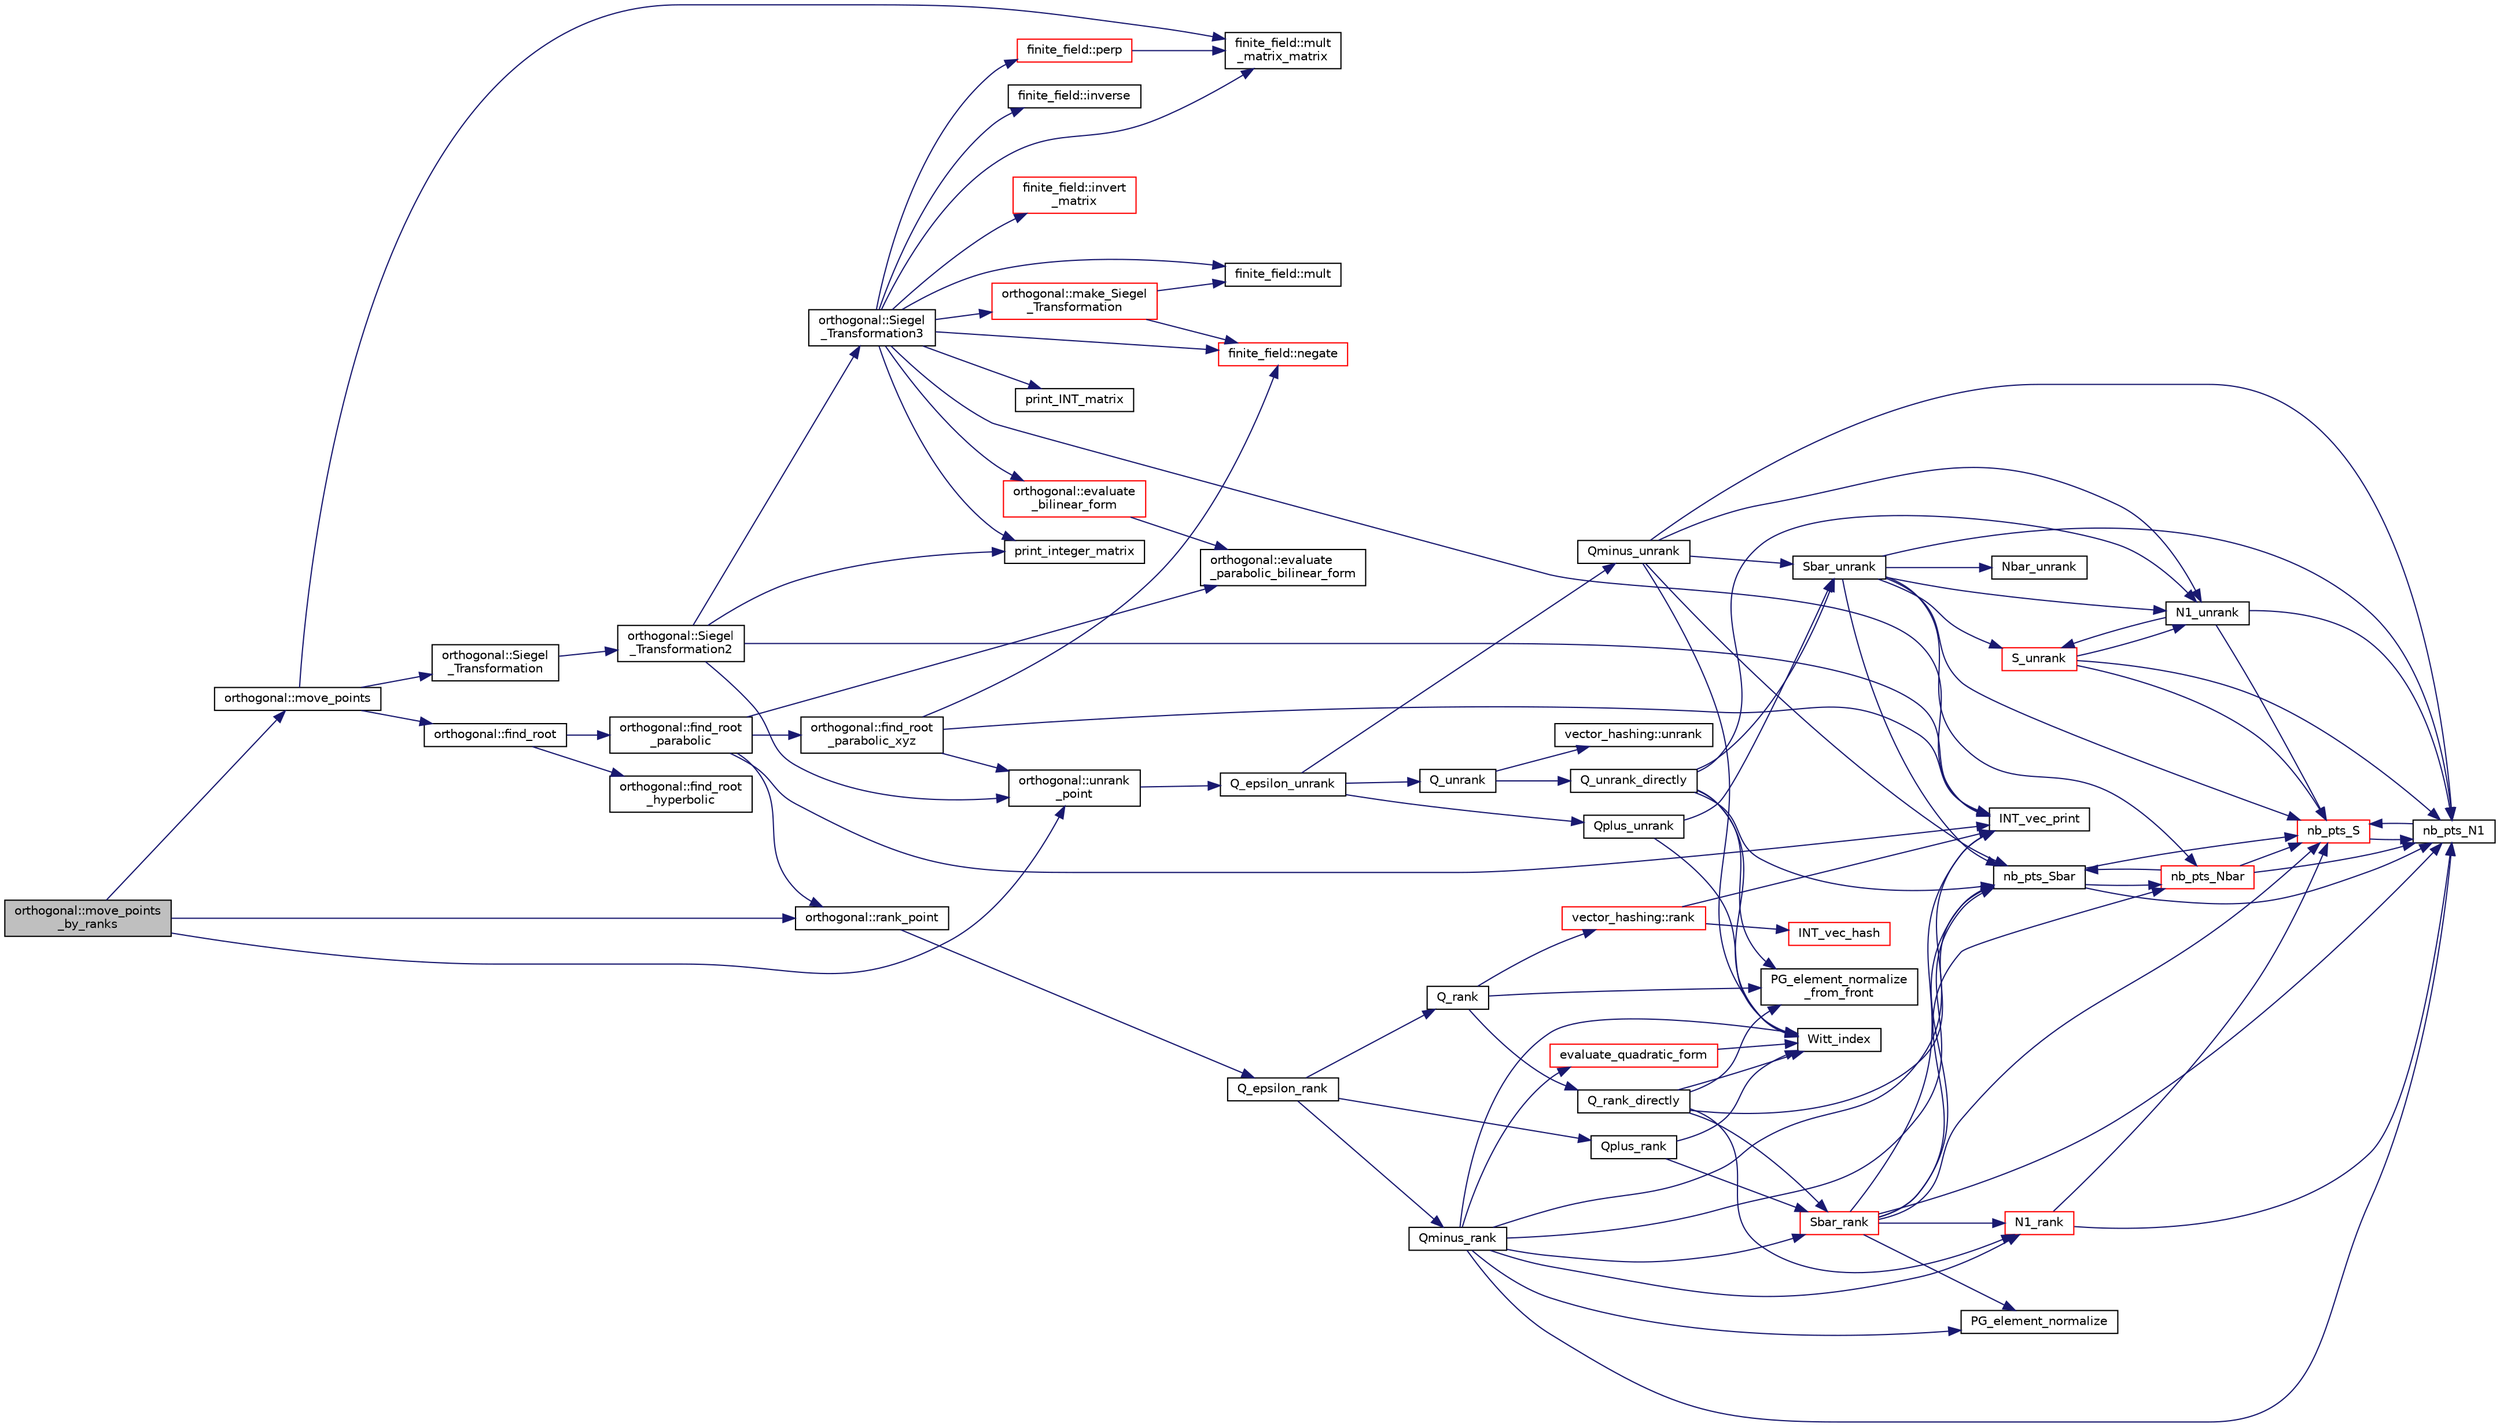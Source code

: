 digraph "orthogonal::move_points_by_ranks"
{
  edge [fontname="Helvetica",fontsize="10",labelfontname="Helvetica",labelfontsize="10"];
  node [fontname="Helvetica",fontsize="10",shape=record];
  rankdir="LR";
  Node12336 [label="orthogonal::move_points\l_by_ranks",height=0.2,width=0.4,color="black", fillcolor="grey75", style="filled", fontcolor="black"];
  Node12336 -> Node12337 [color="midnightblue",fontsize="10",style="solid",fontname="Helvetica"];
  Node12337 [label="orthogonal::unrank\l_point",height=0.2,width=0.4,color="black", fillcolor="white", style="filled",URL="$d7/daa/classorthogonal.html#ab655117100f7c66c19817b84ac5ac0a0"];
  Node12337 -> Node12338 [color="midnightblue",fontsize="10",style="solid",fontname="Helvetica"];
  Node12338 [label="Q_epsilon_unrank",height=0.2,width=0.4,color="black", fillcolor="white", style="filled",URL="$d4/d67/geometry_8h.html#af162c4d30d4a6528299e37551c353e7b"];
  Node12338 -> Node12339 [color="midnightblue",fontsize="10",style="solid",fontname="Helvetica"];
  Node12339 [label="Q_unrank",height=0.2,width=0.4,color="black", fillcolor="white", style="filled",URL="$db/da0/lib_2foundations_2geometry_2orthogonal__points_8_c.html#a6d02923d5b54ef796934e753e6f5b65b"];
  Node12339 -> Node12340 [color="midnightblue",fontsize="10",style="solid",fontname="Helvetica"];
  Node12340 [label="vector_hashing::unrank",height=0.2,width=0.4,color="black", fillcolor="white", style="filled",URL="$d8/daa/classvector__hashing.html#abbebd3a96a6d27a34b9b49af99e2ed3d"];
  Node12339 -> Node12341 [color="midnightblue",fontsize="10",style="solid",fontname="Helvetica"];
  Node12341 [label="Q_unrank_directly",height=0.2,width=0.4,color="black", fillcolor="white", style="filled",URL="$db/da0/lib_2foundations_2geometry_2orthogonal__points_8_c.html#a105e7e72249e78fcf0785c69099d90ce"];
  Node12341 -> Node12342 [color="midnightblue",fontsize="10",style="solid",fontname="Helvetica"];
  Node12342 [label="Witt_index",height=0.2,width=0.4,color="black", fillcolor="white", style="filled",URL="$db/da0/lib_2foundations_2geometry_2orthogonal__points_8_c.html#ab3483ecb9859a6758f82b5327da50534"];
  Node12341 -> Node12343 [color="midnightblue",fontsize="10",style="solid",fontname="Helvetica"];
  Node12343 [label="nb_pts_Sbar",height=0.2,width=0.4,color="black", fillcolor="white", style="filled",URL="$db/da0/lib_2foundations_2geometry_2orthogonal__points_8_c.html#a986dda26505c9934c771578b084f67cc"];
  Node12343 -> Node12344 [color="midnightblue",fontsize="10",style="solid",fontname="Helvetica"];
  Node12344 [label="nb_pts_S",height=0.2,width=0.4,color="red", fillcolor="white", style="filled",URL="$db/da0/lib_2foundations_2geometry_2orthogonal__points_8_c.html#a9bc3dec6e722644d182738102c3e04f3"];
  Node12344 -> Node12346 [color="midnightblue",fontsize="10",style="solid",fontname="Helvetica"];
  Node12346 [label="nb_pts_N1",height=0.2,width=0.4,color="black", fillcolor="white", style="filled",URL="$db/da0/lib_2foundations_2geometry_2orthogonal__points_8_c.html#ae0f2e1c76523db67b4ec9629ccc35bc6"];
  Node12346 -> Node12344 [color="midnightblue",fontsize="10",style="solid",fontname="Helvetica"];
  Node12343 -> Node12347 [color="midnightblue",fontsize="10",style="solid",fontname="Helvetica"];
  Node12347 [label="nb_pts_Nbar",height=0.2,width=0.4,color="red", fillcolor="white", style="filled",URL="$db/da0/lib_2foundations_2geometry_2orthogonal__points_8_c.html#a51b4684a176c6841fd3cd6c34c684c2c"];
  Node12347 -> Node12343 [color="midnightblue",fontsize="10",style="solid",fontname="Helvetica"];
  Node12347 -> Node12344 [color="midnightblue",fontsize="10",style="solid",fontname="Helvetica"];
  Node12347 -> Node12346 [color="midnightblue",fontsize="10",style="solid",fontname="Helvetica"];
  Node12343 -> Node12346 [color="midnightblue",fontsize="10",style="solid",fontname="Helvetica"];
  Node12341 -> Node12348 [color="midnightblue",fontsize="10",style="solid",fontname="Helvetica"];
  Node12348 [label="Sbar_unrank",height=0.2,width=0.4,color="black", fillcolor="white", style="filled",URL="$db/da0/lib_2foundations_2geometry_2orthogonal__points_8_c.html#a65d9b9ccfff12dd92f4f4e8360701c98"];
  Node12348 -> Node12343 [color="midnightblue",fontsize="10",style="solid",fontname="Helvetica"];
  Node12348 -> Node12344 [color="midnightblue",fontsize="10",style="solid",fontname="Helvetica"];
  Node12348 -> Node12349 [color="midnightblue",fontsize="10",style="solid",fontname="Helvetica"];
  Node12349 [label="S_unrank",height=0.2,width=0.4,color="red", fillcolor="white", style="filled",URL="$db/da0/lib_2foundations_2geometry_2orthogonal__points_8_c.html#a18964a35af25f1b4a85f4eaeb1543d92"];
  Node12349 -> Node12344 [color="midnightblue",fontsize="10",style="solid",fontname="Helvetica"];
  Node12349 -> Node12346 [color="midnightblue",fontsize="10",style="solid",fontname="Helvetica"];
  Node12349 -> Node12351 [color="midnightblue",fontsize="10",style="solid",fontname="Helvetica"];
  Node12351 [label="N1_unrank",height=0.2,width=0.4,color="black", fillcolor="white", style="filled",URL="$db/da0/lib_2foundations_2geometry_2orthogonal__points_8_c.html#aa9427e27f7f207c1baff3a34cc5d78cf"];
  Node12351 -> Node12344 [color="midnightblue",fontsize="10",style="solid",fontname="Helvetica"];
  Node12351 -> Node12346 [color="midnightblue",fontsize="10",style="solid",fontname="Helvetica"];
  Node12351 -> Node12349 [color="midnightblue",fontsize="10",style="solid",fontname="Helvetica"];
  Node12348 -> Node12347 [color="midnightblue",fontsize="10",style="solid",fontname="Helvetica"];
  Node12348 -> Node12346 [color="midnightblue",fontsize="10",style="solid",fontname="Helvetica"];
  Node12348 -> Node12355 [color="midnightblue",fontsize="10",style="solid",fontname="Helvetica"];
  Node12355 [label="Nbar_unrank",height=0.2,width=0.4,color="black", fillcolor="white", style="filled",URL="$db/da0/lib_2foundations_2geometry_2orthogonal__points_8_c.html#ad641d8fb061c898a2c18266e263fb278"];
  Node12348 -> Node12351 [color="midnightblue",fontsize="10",style="solid",fontname="Helvetica"];
  Node12341 -> Node12356 [color="midnightblue",fontsize="10",style="solid",fontname="Helvetica"];
  Node12356 [label="PG_element_normalize\l_from_front",height=0.2,width=0.4,color="black", fillcolor="white", style="filled",URL="$d4/d67/geometry_8h.html#af675caf5f9975573455c8d93cb56bf95"];
  Node12341 -> Node12351 [color="midnightblue",fontsize="10",style="solid",fontname="Helvetica"];
  Node12338 -> Node12357 [color="midnightblue",fontsize="10",style="solid",fontname="Helvetica"];
  Node12357 [label="Qplus_unrank",height=0.2,width=0.4,color="black", fillcolor="white", style="filled",URL="$db/da0/lib_2foundations_2geometry_2orthogonal__points_8_c.html#ad50512edd586919700e033744b4a03c8"];
  Node12357 -> Node12342 [color="midnightblue",fontsize="10",style="solid",fontname="Helvetica"];
  Node12357 -> Node12348 [color="midnightblue",fontsize="10",style="solid",fontname="Helvetica"];
  Node12338 -> Node12358 [color="midnightblue",fontsize="10",style="solid",fontname="Helvetica"];
  Node12358 [label="Qminus_unrank",height=0.2,width=0.4,color="black", fillcolor="white", style="filled",URL="$db/da0/lib_2foundations_2geometry_2orthogonal__points_8_c.html#ac2dd18f435ab479095b836a483c12c7d"];
  Node12358 -> Node12342 [color="midnightblue",fontsize="10",style="solid",fontname="Helvetica"];
  Node12358 -> Node12343 [color="midnightblue",fontsize="10",style="solid",fontname="Helvetica"];
  Node12358 -> Node12348 [color="midnightblue",fontsize="10",style="solid",fontname="Helvetica"];
  Node12358 -> Node12346 [color="midnightblue",fontsize="10",style="solid",fontname="Helvetica"];
  Node12358 -> Node12351 [color="midnightblue",fontsize="10",style="solid",fontname="Helvetica"];
  Node12336 -> Node12359 [color="midnightblue",fontsize="10",style="solid",fontname="Helvetica"];
  Node12359 [label="orthogonal::move_points",height=0.2,width=0.4,color="black", fillcolor="white", style="filled",URL="$d7/daa/classorthogonal.html#a24bfc815e987e19df641315b98ff8822"];
  Node12359 -> Node12360 [color="midnightblue",fontsize="10",style="solid",fontname="Helvetica"];
  Node12360 [label="orthogonal::find_root",height=0.2,width=0.4,color="black", fillcolor="white", style="filled",URL="$d7/daa/classorthogonal.html#a7cad6e763a1f49ab5e372a26f5cdf247"];
  Node12360 -> Node12361 [color="midnightblue",fontsize="10",style="solid",fontname="Helvetica"];
  Node12361 [label="orthogonal::find_root\l_hyperbolic",height=0.2,width=0.4,color="black", fillcolor="white", style="filled",URL="$d7/daa/classorthogonal.html#a4cb66d7aec283cd032a99cb9b2b9992d"];
  Node12360 -> Node12362 [color="midnightblue",fontsize="10",style="solid",fontname="Helvetica"];
  Node12362 [label="orthogonal::find_root\l_parabolic",height=0.2,width=0.4,color="black", fillcolor="white", style="filled",URL="$d7/daa/classorthogonal.html#a2e4453bb31692707f8a9e8b660b2e136"];
  Node12362 -> Node12363 [color="midnightblue",fontsize="10",style="solid",fontname="Helvetica"];
  Node12363 [label="orthogonal::find_root\l_parabolic_xyz",height=0.2,width=0.4,color="black", fillcolor="white", style="filled",URL="$d7/daa/classorthogonal.html#a17dba83065c664a7d174c4693e87493b"];
  Node12363 -> Node12337 [color="midnightblue",fontsize="10",style="solid",fontname="Helvetica"];
  Node12363 -> Node12364 [color="midnightblue",fontsize="10",style="solid",fontname="Helvetica"];
  Node12364 [label="INT_vec_print",height=0.2,width=0.4,color="black", fillcolor="white", style="filled",URL="$df/dbf/sajeeb_8_c.html#a79a5901af0b47dd0d694109543c027fe"];
  Node12363 -> Node12365 [color="midnightblue",fontsize="10",style="solid",fontname="Helvetica"];
  Node12365 [label="finite_field::negate",height=0.2,width=0.4,color="red", fillcolor="white", style="filled",URL="$df/d5a/classfinite__field.html#aa9d798298f25d4a9262b5bc5f1733e31"];
  Node12362 -> Node12364 [color="midnightblue",fontsize="10",style="solid",fontname="Helvetica"];
  Node12362 -> Node12368 [color="midnightblue",fontsize="10",style="solid",fontname="Helvetica"];
  Node12368 [label="orthogonal::evaluate\l_parabolic_bilinear_form",height=0.2,width=0.4,color="black", fillcolor="white", style="filled",URL="$d7/daa/classorthogonal.html#a8ee79da4c853cd384a0028cbebbbe0ee"];
  Node12362 -> Node12369 [color="midnightblue",fontsize="10",style="solid",fontname="Helvetica"];
  Node12369 [label="orthogonal::rank_point",height=0.2,width=0.4,color="black", fillcolor="white", style="filled",URL="$d7/daa/classorthogonal.html#adb4f1528590a804b3c011a68c9ebf655"];
  Node12369 -> Node12370 [color="midnightblue",fontsize="10",style="solid",fontname="Helvetica"];
  Node12370 [label="Q_epsilon_rank",height=0.2,width=0.4,color="black", fillcolor="white", style="filled",URL="$d4/d67/geometry_8h.html#a0949e1151174e2988aa697cb31942e97"];
  Node12370 -> Node12371 [color="midnightblue",fontsize="10",style="solid",fontname="Helvetica"];
  Node12371 [label="Q_rank",height=0.2,width=0.4,color="black", fillcolor="white", style="filled",URL="$db/da0/lib_2foundations_2geometry_2orthogonal__points_8_c.html#ad2671f4db3224df1e22494b9d946375e"];
  Node12371 -> Node12356 [color="midnightblue",fontsize="10",style="solid",fontname="Helvetica"];
  Node12371 -> Node12372 [color="midnightblue",fontsize="10",style="solid",fontname="Helvetica"];
  Node12372 [label="vector_hashing::rank",height=0.2,width=0.4,color="red", fillcolor="white", style="filled",URL="$d8/daa/classvector__hashing.html#a4879796cc2ade5fcef891747909ec710"];
  Node12372 -> Node12373 [color="midnightblue",fontsize="10",style="solid",fontname="Helvetica"];
  Node12373 [label="INT_vec_hash",height=0.2,width=0.4,color="red", fillcolor="white", style="filled",URL="$d5/db4/io__and__os_8h.html#a2c14b1034b07b03b4df943066edeb99f"];
  Node12372 -> Node12364 [color="midnightblue",fontsize="10",style="solid",fontname="Helvetica"];
  Node12371 -> Node12378 [color="midnightblue",fontsize="10",style="solid",fontname="Helvetica"];
  Node12378 [label="Q_rank_directly",height=0.2,width=0.4,color="black", fillcolor="white", style="filled",URL="$db/da0/lib_2foundations_2geometry_2orthogonal__points_8_c.html#a5f856abfc1a984dc77a7e21a239ab88e"];
  Node12378 -> Node12342 [color="midnightblue",fontsize="10",style="solid",fontname="Helvetica"];
  Node12378 -> Node12343 [color="midnightblue",fontsize="10",style="solid",fontname="Helvetica"];
  Node12378 -> Node12379 [color="midnightblue",fontsize="10",style="solid",fontname="Helvetica"];
  Node12379 [label="Sbar_rank",height=0.2,width=0.4,color="red", fillcolor="white", style="filled",URL="$db/da0/lib_2foundations_2geometry_2orthogonal__points_8_c.html#a9f987613e1f3dd623ce4032443a5a4a3"];
  Node12379 -> Node12380 [color="midnightblue",fontsize="10",style="solid",fontname="Helvetica"];
  Node12380 [label="PG_element_normalize",height=0.2,width=0.4,color="black", fillcolor="white", style="filled",URL="$d4/d67/geometry_8h.html#a5a4c3c1158bad6bab0d786c616bd0996"];
  Node12379 -> Node12364 [color="midnightblue",fontsize="10",style="solid",fontname="Helvetica"];
  Node12379 -> Node12343 [color="midnightblue",fontsize="10",style="solid",fontname="Helvetica"];
  Node12379 -> Node12344 [color="midnightblue",fontsize="10",style="solid",fontname="Helvetica"];
  Node12379 -> Node12347 [color="midnightblue",fontsize="10",style="solid",fontname="Helvetica"];
  Node12379 -> Node12346 [color="midnightblue",fontsize="10",style="solid",fontname="Helvetica"];
  Node12379 -> Node12384 [color="midnightblue",fontsize="10",style="solid",fontname="Helvetica"];
  Node12384 [label="N1_rank",height=0.2,width=0.4,color="red", fillcolor="white", style="filled",URL="$db/da0/lib_2foundations_2geometry_2orthogonal__points_8_c.html#aeb5e4527dd73fce52439f30400b9946a"];
  Node12384 -> Node12344 [color="midnightblue",fontsize="10",style="solid",fontname="Helvetica"];
  Node12384 -> Node12346 [color="midnightblue",fontsize="10",style="solid",fontname="Helvetica"];
  Node12378 -> Node12356 [color="midnightblue",fontsize="10",style="solid",fontname="Helvetica"];
  Node12378 -> Node12384 [color="midnightblue",fontsize="10",style="solid",fontname="Helvetica"];
  Node12370 -> Node12386 [color="midnightblue",fontsize="10",style="solid",fontname="Helvetica"];
  Node12386 [label="Qplus_rank",height=0.2,width=0.4,color="black", fillcolor="white", style="filled",URL="$db/da0/lib_2foundations_2geometry_2orthogonal__points_8_c.html#aaa1be357d007a845ce2866169d63afb7"];
  Node12386 -> Node12342 [color="midnightblue",fontsize="10",style="solid",fontname="Helvetica"];
  Node12386 -> Node12379 [color="midnightblue",fontsize="10",style="solid",fontname="Helvetica"];
  Node12370 -> Node12387 [color="midnightblue",fontsize="10",style="solid",fontname="Helvetica"];
  Node12387 [label="Qminus_rank",height=0.2,width=0.4,color="black", fillcolor="white", style="filled",URL="$db/da0/lib_2foundations_2geometry_2orthogonal__points_8_c.html#aec3e3dad3c2c12fa081edab0af2cb91a"];
  Node12387 -> Node12342 [color="midnightblue",fontsize="10",style="solid",fontname="Helvetica"];
  Node12387 -> Node12388 [color="midnightblue",fontsize="10",style="solid",fontname="Helvetica"];
  Node12388 [label="evaluate_quadratic_form",height=0.2,width=0.4,color="red", fillcolor="white", style="filled",URL="$db/da0/lib_2foundations_2geometry_2orthogonal__points_8_c.html#a4faa3ca9079fe60d4ad421506491ed6a"];
  Node12388 -> Node12342 [color="midnightblue",fontsize="10",style="solid",fontname="Helvetica"];
  Node12387 -> Node12364 [color="midnightblue",fontsize="10",style="solid",fontname="Helvetica"];
  Node12387 -> Node12380 [color="midnightblue",fontsize="10",style="solid",fontname="Helvetica"];
  Node12387 -> Node12379 [color="midnightblue",fontsize="10",style="solid",fontname="Helvetica"];
  Node12387 -> Node12343 [color="midnightblue",fontsize="10",style="solid",fontname="Helvetica"];
  Node12387 -> Node12346 [color="midnightblue",fontsize="10",style="solid",fontname="Helvetica"];
  Node12387 -> Node12384 [color="midnightblue",fontsize="10",style="solid",fontname="Helvetica"];
  Node12359 -> Node12389 [color="midnightblue",fontsize="10",style="solid",fontname="Helvetica"];
  Node12389 [label="orthogonal::Siegel\l_Transformation",height=0.2,width=0.4,color="black", fillcolor="white", style="filled",URL="$d7/daa/classorthogonal.html#a27258e68c99323ac8de66fedbe565a3d"];
  Node12389 -> Node12390 [color="midnightblue",fontsize="10",style="solid",fontname="Helvetica"];
  Node12390 [label="orthogonal::Siegel\l_Transformation2",height=0.2,width=0.4,color="black", fillcolor="white", style="filled",URL="$d7/daa/classorthogonal.html#aaf1945ebd71495f1b362e5091d4b30ec"];
  Node12390 -> Node12337 [color="midnightblue",fontsize="10",style="solid",fontname="Helvetica"];
  Node12390 -> Node12364 [color="midnightblue",fontsize="10",style="solid",fontname="Helvetica"];
  Node12390 -> Node12391 [color="midnightblue",fontsize="10",style="solid",fontname="Helvetica"];
  Node12391 [label="orthogonal::Siegel\l_Transformation3",height=0.2,width=0.4,color="black", fillcolor="white", style="filled",URL="$d7/daa/classorthogonal.html#ac9129abf3f825e8c7d5591d1ba116ac7"];
  Node12391 -> Node12392 [color="midnightblue",fontsize="10",style="solid",fontname="Helvetica"];
  Node12392 [label="print_INT_matrix",height=0.2,width=0.4,color="black", fillcolor="white", style="filled",URL="$d2/d7c/combinatorics_8_c.html#ad4cc855d33d97d2b05e36514ffe2ef03"];
  Node12391 -> Node12364 [color="midnightblue",fontsize="10",style="solid",fontname="Helvetica"];
  Node12391 -> Node12393 [color="midnightblue",fontsize="10",style="solid",fontname="Helvetica"];
  Node12393 [label="orthogonal::evaluate\l_bilinear_form",height=0.2,width=0.4,color="red", fillcolor="white", style="filled",URL="$d7/daa/classorthogonal.html#a1cb22ce04ab60e22852f610ec3fe5c98"];
  Node12393 -> Node12368 [color="midnightblue",fontsize="10",style="solid",fontname="Helvetica"];
  Node12391 -> Node12396 [color="midnightblue",fontsize="10",style="solid",fontname="Helvetica"];
  Node12396 [label="finite_field::inverse",height=0.2,width=0.4,color="black", fillcolor="white", style="filled",URL="$df/d5a/classfinite__field.html#a69f2a12c01e70b7ce2d115c5221c9cdd"];
  Node12391 -> Node12397 [color="midnightblue",fontsize="10",style="solid",fontname="Helvetica"];
  Node12397 [label="finite_field::mult",height=0.2,width=0.4,color="black", fillcolor="white", style="filled",URL="$df/d5a/classfinite__field.html#a24fb5917aa6d4d656fd855b7f44a13b0"];
  Node12391 -> Node12398 [color="midnightblue",fontsize="10",style="solid",fontname="Helvetica"];
  Node12398 [label="print_integer_matrix",height=0.2,width=0.4,color="black", fillcolor="white", style="filled",URL="$d5/db4/io__and__os_8h.html#ab4d187a9b89a64102b971201b789b653"];
  Node12391 -> Node12399 [color="midnightblue",fontsize="10",style="solid",fontname="Helvetica"];
  Node12399 [label="finite_field::perp",height=0.2,width=0.4,color="red", fillcolor="white", style="filled",URL="$df/d5a/classfinite__field.html#a7f4cbb62d037e07893f3c868eea3b818"];
  Node12399 -> Node12400 [color="midnightblue",fontsize="10",style="solid",fontname="Helvetica"];
  Node12400 [label="finite_field::mult\l_matrix_matrix",height=0.2,width=0.4,color="black", fillcolor="white", style="filled",URL="$df/d5a/classfinite__field.html#a5e28706b815838d0ec34de1fa74bc3c4"];
  Node12391 -> Node12403 [color="midnightblue",fontsize="10",style="solid",fontname="Helvetica"];
  Node12403 [label="finite_field::invert\l_matrix",height=0.2,width=0.4,color="red", fillcolor="white", style="filled",URL="$df/d5a/classfinite__field.html#adab449ef01b1feafe000c8fff7ae013f"];
  Node12391 -> Node12400 [color="midnightblue",fontsize="10",style="solid",fontname="Helvetica"];
  Node12391 -> Node12365 [color="midnightblue",fontsize="10",style="solid",fontname="Helvetica"];
  Node12391 -> Node12405 [color="midnightblue",fontsize="10",style="solid",fontname="Helvetica"];
  Node12405 [label="orthogonal::make_Siegel\l_Transformation",height=0.2,width=0.4,color="red", fillcolor="white", style="filled",URL="$d7/daa/classorthogonal.html#a0edc12b4b658b09345e41b351e9e8d26"];
  Node12405 -> Node12397 [color="midnightblue",fontsize="10",style="solid",fontname="Helvetica"];
  Node12405 -> Node12365 [color="midnightblue",fontsize="10",style="solid",fontname="Helvetica"];
  Node12390 -> Node12398 [color="midnightblue",fontsize="10",style="solid",fontname="Helvetica"];
  Node12359 -> Node12400 [color="midnightblue",fontsize="10",style="solid",fontname="Helvetica"];
  Node12336 -> Node12369 [color="midnightblue",fontsize="10",style="solid",fontname="Helvetica"];
}
